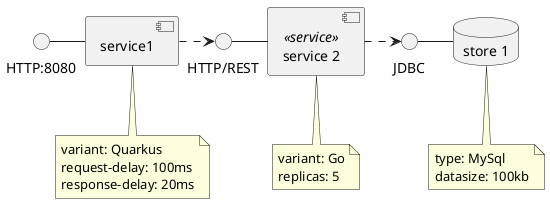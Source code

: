 @startuml

database "store 1"
note bottom of "store 1" {
    type: MySql
    datasize: 100kb
}
JDBC - [store 1]

component service1

note bottom of service1 {
    variant: Quarkus
    request-delay: 100ms
    response-delay: 20ms
}

() "HTTP:8080" - service1


component "service 2" <<service>>
note bottom of "service 2" {
    variant: Go
    replicas: 5
}
() "HTTP/REST" - [service 2]

service1 .> () "HTTP/REST"
[service 2] .> JDBC

@enduml
